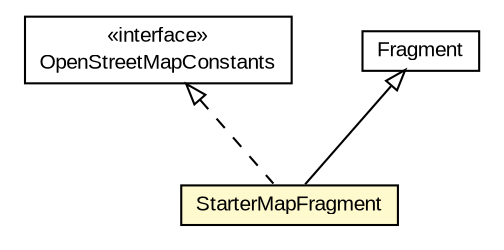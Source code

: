 #!/usr/local/bin/dot
#
# Class diagram 
# Generated by UMLGraph version R5_6-24-gf6e263 (http://www.umlgraph.org/)
#

digraph G {
	edge [fontname="arial",fontsize=10,labelfontname="arial",labelfontsize=10];
	node [fontname="arial",fontsize=10,shape=plaintext];
	nodesep=0.25;
	ranksep=0.5;
	// org.osmdroid.constants.OpenStreetMapConstants
	c263558 [label=<<table title="org.osmdroid.constants.OpenStreetMapConstants" border="0" cellborder="1" cellspacing="0" cellpadding="2" port="p" href="./constants/OpenStreetMapConstants.html">
		<tr><td><table border="0" cellspacing="0" cellpadding="1">
<tr><td align="center" balign="center"> &#171;interface&#187; </td></tr>
<tr><td align="center" balign="center"> OpenStreetMapConstants </td></tr>
		</table></td></tr>
		</table>>, URL="./constants/OpenStreetMapConstants.html", fontname="arial", fontcolor="black", fontsize=10.0];
	// org.osmdroid.StarterMapFragment
	c263744 [label=<<table title="org.osmdroid.StarterMapFragment" border="0" cellborder="1" cellspacing="0" cellpadding="2" port="p" bgcolor="lemonChiffon" href="./StarterMapFragment.html">
		<tr><td><table border="0" cellspacing="0" cellpadding="1">
<tr><td align="center" balign="center"> StarterMapFragment </td></tr>
		</table></td></tr>
		</table>>, URL="./StarterMapFragment.html", fontname="arial", fontcolor="black", fontsize=10.0];
	//org.osmdroid.StarterMapFragment extends Fragment
	c264026:p -> c263744:p [dir=back,arrowtail=empty];
	//org.osmdroid.StarterMapFragment implements org.osmdroid.constants.OpenStreetMapConstants
	c263558:p -> c263744:p [dir=back,arrowtail=empty,style=dashed];
	// Fragment
	c264026[label=<<table title="Fragment" border="0" cellborder="1" cellspacing="0" cellpadding="2" port="p" href="http://java.sun.com/j2se/1.4.2/docs/api//Fragment.html">
		<tr><td><table border="0" cellspacing="0" cellpadding="1">
<tr><td align="center" balign="center"> Fragment </td></tr>
		</table></td></tr>
		</table>>, fontname="arial", fontcolor="black", fontsize=10.0];
}

